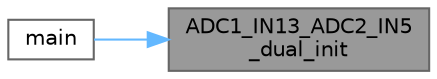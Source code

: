 digraph "ADC1_IN13_ADC2_IN5_dual_init"
{
 // LATEX_PDF_SIZE
  bgcolor="transparent";
  edge [fontname=Helvetica,fontsize=10,labelfontname=Helvetica,labelfontsize=10];
  node [fontname=Helvetica,fontsize=10,shape=box,height=0.2,width=0.4];
  rankdir="RL";
  Node1 [label="ADC1_IN13_ADC2_IN5\l_dual_init",height=0.2,width=0.4,color="gray40", fillcolor="grey60", style="filled", fontcolor="black",tooltip="Initialize ADCs, timer and DMA for simultaneous dual ADC acquisition."];
  Node1 -> Node2 [dir="back",color="steelblue1",style="solid"];
  Node2 [label="main",height=0.2,width=0.4,color="grey40", fillcolor="white", style="filled",URL="$main_8c.html#a840291bc02cba5474a4cb46a9b9566fe",tooltip="Main function."];
}

